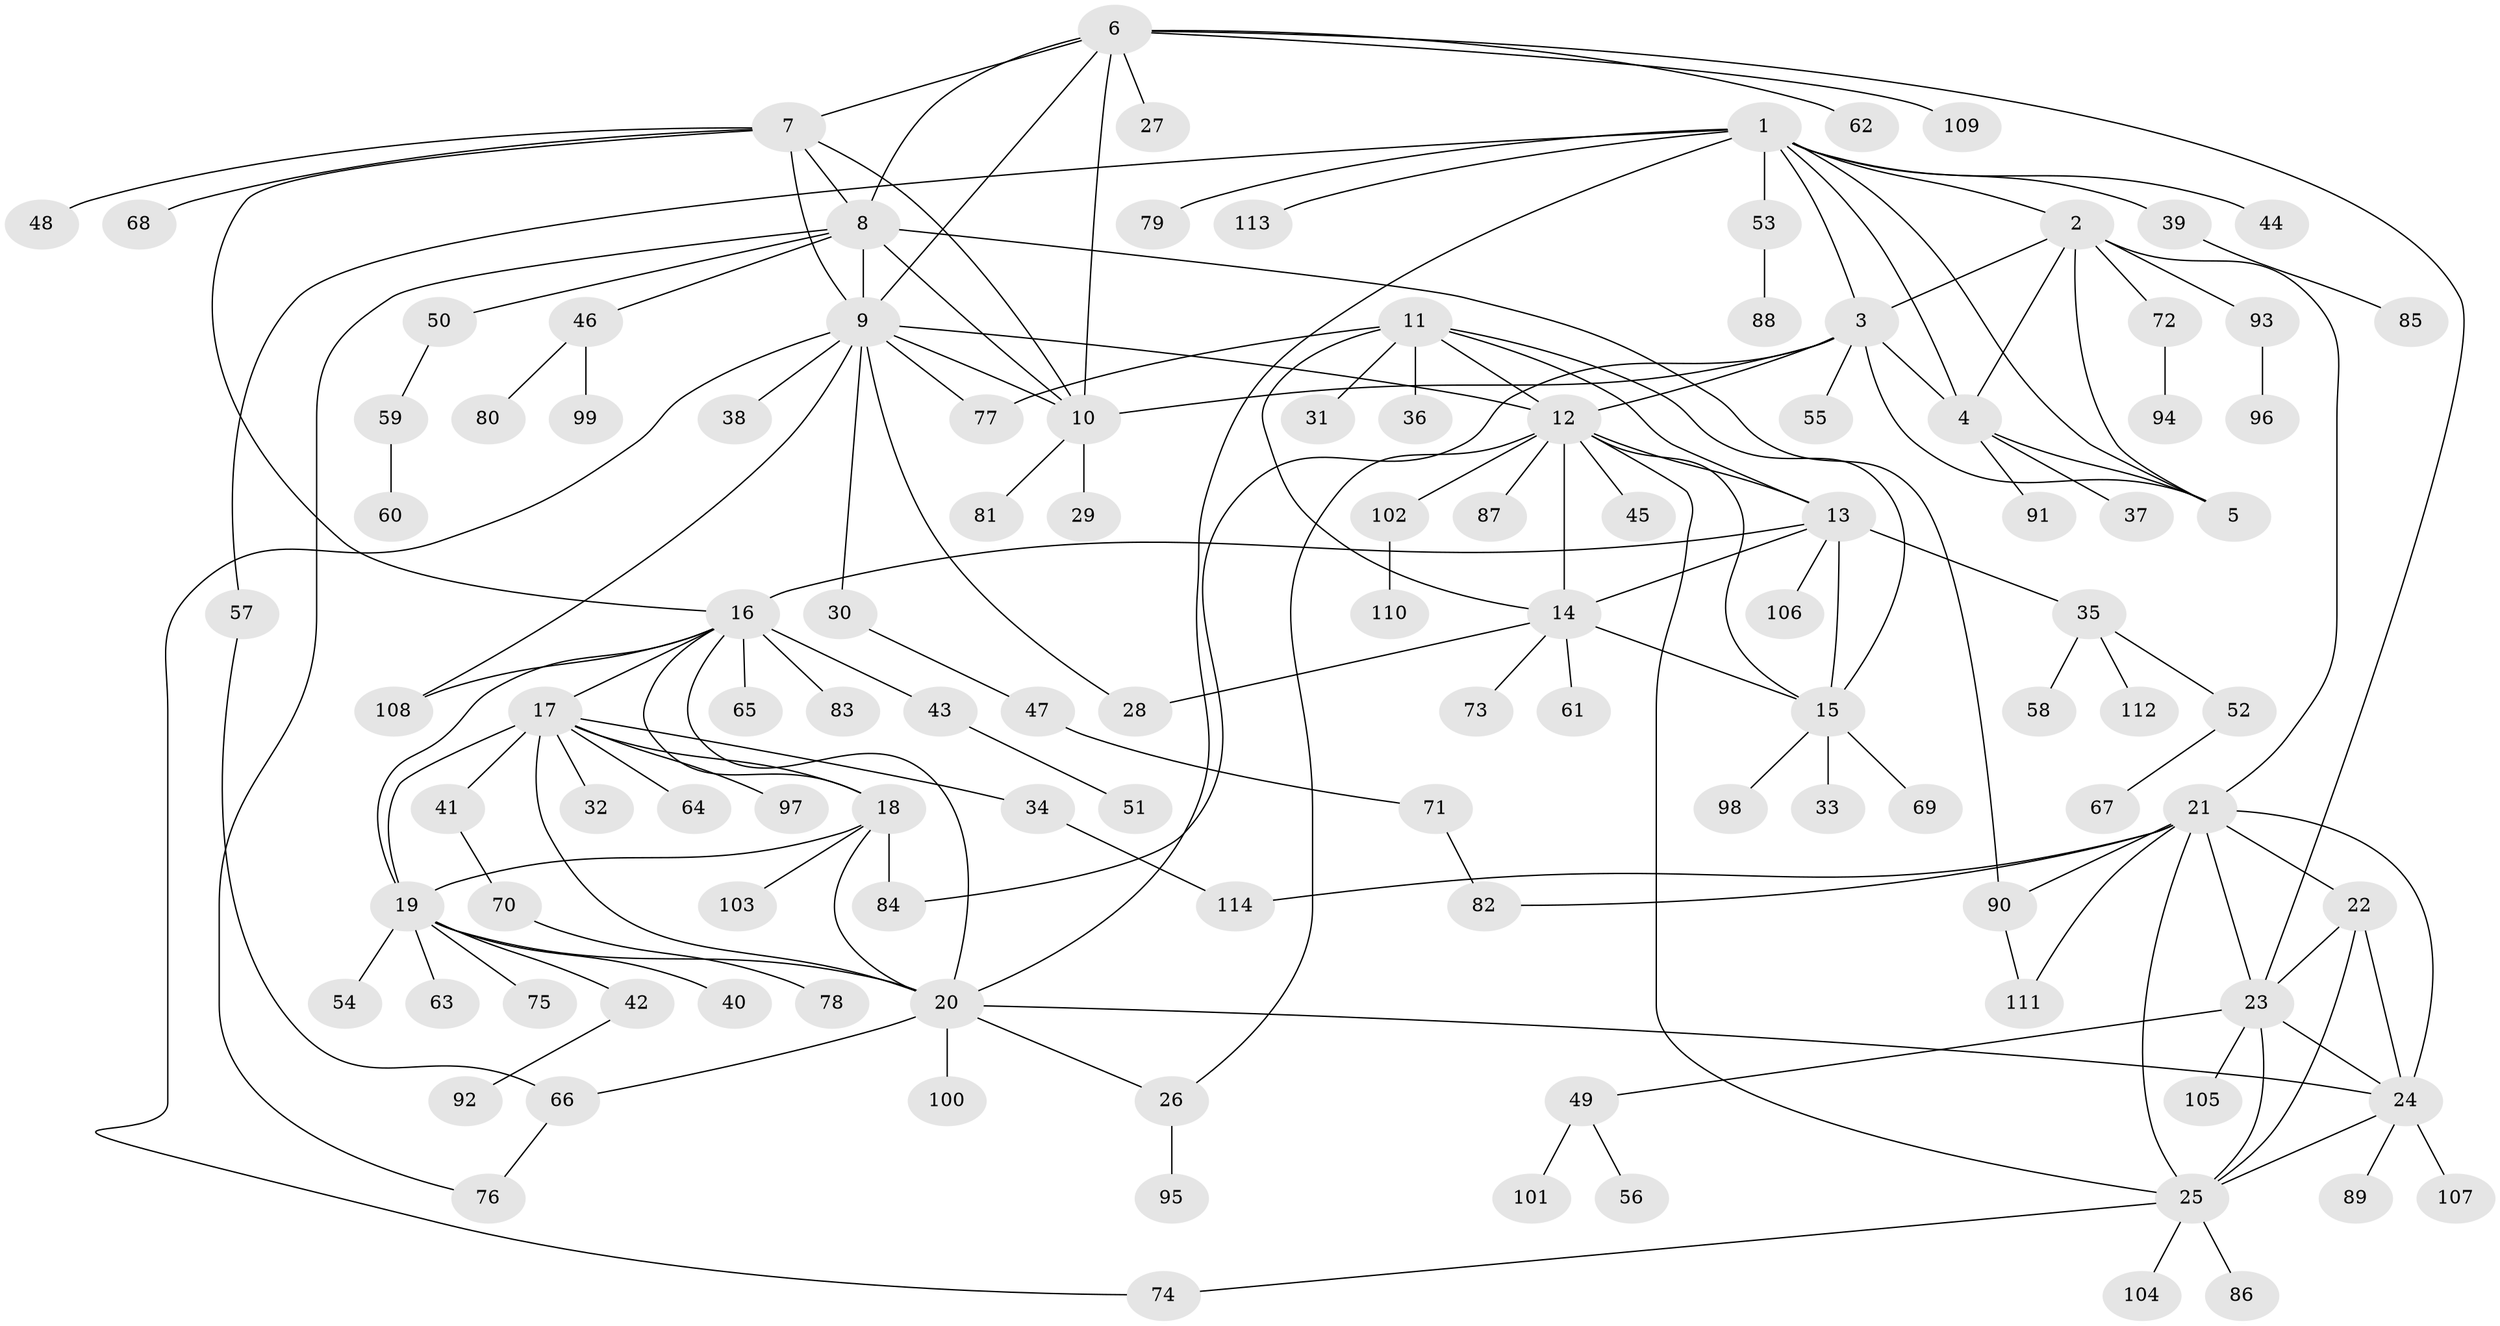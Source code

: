 // coarse degree distribution, {13: 0.022988505747126436, 5: 0.034482758620689655, 4: 0.034482758620689655, 7: 0.034482758620689655, 6: 0.034482758620689655, 9: 0.05747126436781609, 11: 0.011494252873563218, 8: 0.011494252873563218, 3: 0.022988505747126436, 1: 0.5517241379310345, 2: 0.1839080459770115}
// Generated by graph-tools (version 1.1) at 2025/42/03/06/25 10:42:14]
// undirected, 114 vertices, 161 edges
graph export_dot {
graph [start="1"]
  node [color=gray90,style=filled];
  1;
  2;
  3;
  4;
  5;
  6;
  7;
  8;
  9;
  10;
  11;
  12;
  13;
  14;
  15;
  16;
  17;
  18;
  19;
  20;
  21;
  22;
  23;
  24;
  25;
  26;
  27;
  28;
  29;
  30;
  31;
  32;
  33;
  34;
  35;
  36;
  37;
  38;
  39;
  40;
  41;
  42;
  43;
  44;
  45;
  46;
  47;
  48;
  49;
  50;
  51;
  52;
  53;
  54;
  55;
  56;
  57;
  58;
  59;
  60;
  61;
  62;
  63;
  64;
  65;
  66;
  67;
  68;
  69;
  70;
  71;
  72;
  73;
  74;
  75;
  76;
  77;
  78;
  79;
  80;
  81;
  82;
  83;
  84;
  85;
  86;
  87;
  88;
  89;
  90;
  91;
  92;
  93;
  94;
  95;
  96;
  97;
  98;
  99;
  100;
  101;
  102;
  103;
  104;
  105;
  106;
  107;
  108;
  109;
  110;
  111;
  112;
  113;
  114;
  1 -- 2;
  1 -- 3;
  1 -- 4;
  1 -- 5;
  1 -- 20;
  1 -- 39;
  1 -- 44;
  1 -- 53;
  1 -- 57;
  1 -- 79;
  1 -- 113;
  2 -- 3;
  2 -- 4;
  2 -- 5;
  2 -- 21;
  2 -- 72;
  2 -- 93;
  3 -- 4;
  3 -- 5;
  3 -- 10;
  3 -- 12;
  3 -- 55;
  3 -- 84;
  4 -- 5;
  4 -- 37;
  4 -- 91;
  6 -- 7;
  6 -- 8;
  6 -- 9;
  6 -- 10;
  6 -- 23;
  6 -- 27;
  6 -- 62;
  6 -- 109;
  7 -- 8;
  7 -- 9;
  7 -- 10;
  7 -- 16;
  7 -- 48;
  7 -- 68;
  8 -- 9;
  8 -- 10;
  8 -- 46;
  8 -- 50;
  8 -- 76;
  8 -- 90;
  9 -- 10;
  9 -- 12;
  9 -- 28;
  9 -- 30;
  9 -- 38;
  9 -- 74;
  9 -- 77;
  9 -- 108;
  10 -- 29;
  10 -- 81;
  11 -- 12;
  11 -- 13;
  11 -- 14;
  11 -- 15;
  11 -- 31;
  11 -- 36;
  11 -- 77;
  12 -- 13;
  12 -- 14;
  12 -- 15;
  12 -- 25;
  12 -- 26;
  12 -- 45;
  12 -- 87;
  12 -- 102;
  13 -- 14;
  13 -- 15;
  13 -- 16;
  13 -- 35;
  13 -- 106;
  14 -- 15;
  14 -- 28;
  14 -- 61;
  14 -- 73;
  15 -- 33;
  15 -- 69;
  15 -- 98;
  16 -- 17;
  16 -- 18;
  16 -- 19;
  16 -- 20;
  16 -- 43;
  16 -- 65;
  16 -- 83;
  16 -- 108;
  17 -- 18;
  17 -- 19;
  17 -- 20;
  17 -- 32;
  17 -- 34;
  17 -- 41;
  17 -- 64;
  17 -- 97;
  18 -- 19;
  18 -- 20;
  18 -- 84;
  18 -- 103;
  19 -- 20;
  19 -- 40;
  19 -- 42;
  19 -- 54;
  19 -- 63;
  19 -- 75;
  20 -- 24;
  20 -- 26;
  20 -- 66;
  20 -- 100;
  21 -- 22;
  21 -- 23;
  21 -- 24;
  21 -- 25;
  21 -- 82;
  21 -- 90;
  21 -- 111;
  21 -- 114;
  22 -- 23;
  22 -- 24;
  22 -- 25;
  23 -- 24;
  23 -- 25;
  23 -- 49;
  23 -- 105;
  24 -- 25;
  24 -- 89;
  24 -- 107;
  25 -- 74;
  25 -- 86;
  25 -- 104;
  26 -- 95;
  30 -- 47;
  34 -- 114;
  35 -- 52;
  35 -- 58;
  35 -- 112;
  39 -- 85;
  41 -- 70;
  42 -- 92;
  43 -- 51;
  46 -- 80;
  46 -- 99;
  47 -- 71;
  49 -- 56;
  49 -- 101;
  50 -- 59;
  52 -- 67;
  53 -- 88;
  57 -- 66;
  59 -- 60;
  66 -- 76;
  70 -- 78;
  71 -- 82;
  72 -- 94;
  90 -- 111;
  93 -- 96;
  102 -- 110;
}
